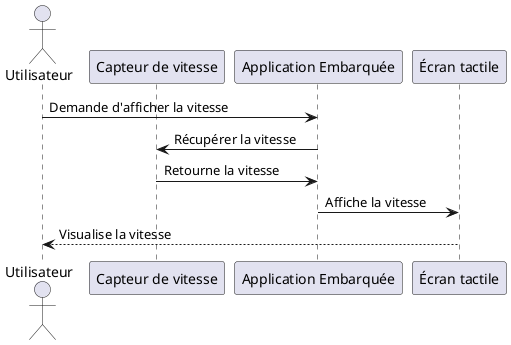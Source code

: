 @startuml trotinnetteVitesse
actor Utilisateur
participant "Capteur de vitesse" as Capteur
participant "Application Embarquée" as App
participant "Écran tactile" as Ecran

Utilisateur -> App : Demande d'afficher la vitesse
App -> Capteur : Récupérer la vitesse
Capteur -> App : Retourne la vitesse
App -> Ecran : Affiche la vitesse
Utilisateur <-- Ecran : Visualise la vitesse
@enduml
